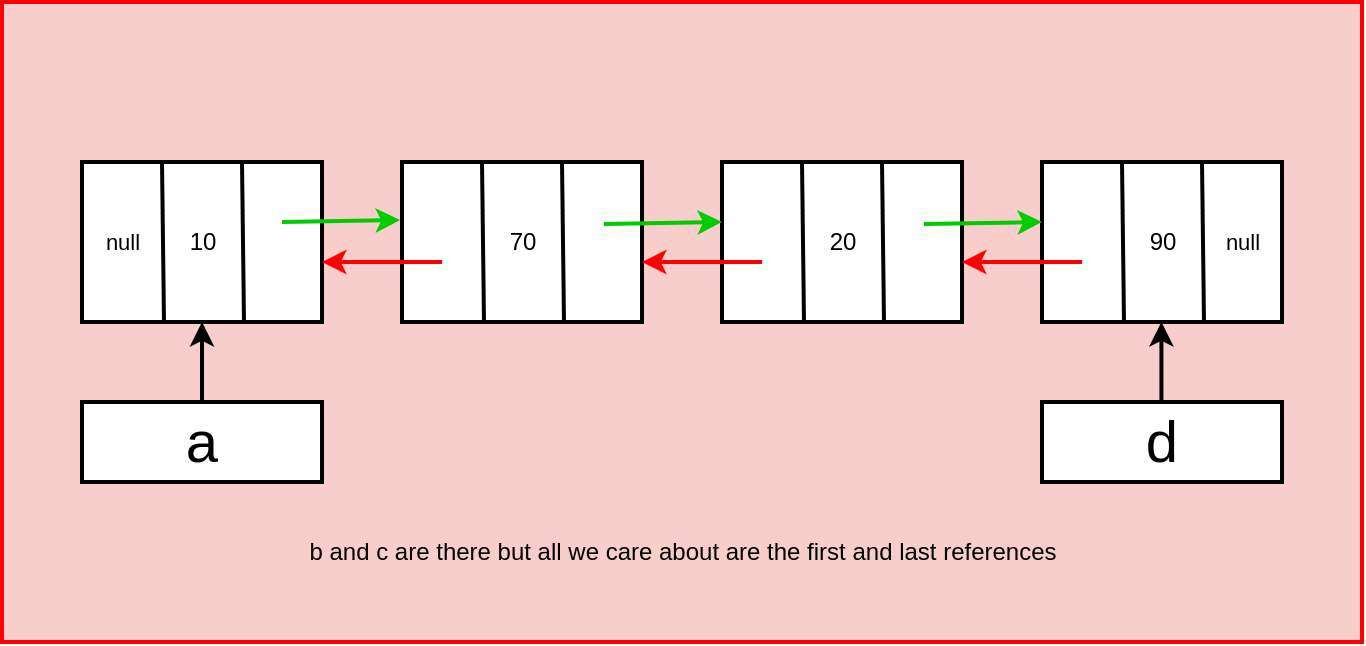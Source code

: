 <mxfile version="24.7.12">
  <diagram name="Page-1" id="pnvVoBZ5i4kmpRvMOao1">
    <mxGraphModel dx="720" dy="398" grid="1" gridSize="10" guides="1" tooltips="1" connect="1" arrows="1" fold="1" page="1" pageScale="1" pageWidth="850" pageHeight="1100" math="0" shadow="0">
      <root>
        <mxCell id="0" />
        <mxCell id="1" parent="0" />
        <mxCell id="nOGWIP9tSTL0KJmNfYc6-30" value="" style="rounded=0;whiteSpace=wrap;html=1;fillColor=#f8cecc;strokeColor=#ff0000;strokeWidth=2;" vertex="1" parent="1">
          <mxGeometry x="40" y="40" width="680" height="320" as="geometry" />
        </mxCell>
        <mxCell id="nOGWIP9tSTL0KJmNfYc6-1" value="" style="rounded=0;whiteSpace=wrap;html=1;strokeWidth=2;" vertex="1" parent="1">
          <mxGeometry x="80" y="120" width="120" height="80" as="geometry" />
        </mxCell>
        <mxCell id="nOGWIP9tSTL0KJmNfYc6-3" value="" style="endArrow=none;html=1;rounded=0;exitX=0.205;exitY=1;exitDx=0;exitDy=0;exitPerimeter=0;strokeWidth=2;" edge="1" parent="1">
          <mxGeometry width="50" height="50" relative="1" as="geometry">
            <mxPoint x="161" y="200" as="sourcePoint" />
            <mxPoint x="160" y="120" as="targetPoint" />
          </mxGeometry>
        </mxCell>
        <mxCell id="nOGWIP9tSTL0KJmNfYc6-4" value="" style="endArrow=none;html=1;rounded=0;exitX=0.205;exitY=1;exitDx=0;exitDy=0;exitPerimeter=0;strokeWidth=2;" edge="1" parent="1">
          <mxGeometry width="50" height="50" relative="1" as="geometry">
            <mxPoint x="121" y="200" as="sourcePoint" />
            <mxPoint x="120" y="120" as="targetPoint" />
          </mxGeometry>
        </mxCell>
        <mxCell id="nOGWIP9tSTL0KJmNfYc6-5" value="" style="rounded=0;whiteSpace=wrap;html=1;strokeWidth=2;" vertex="1" parent="1">
          <mxGeometry x="240" y="120" width="120" height="80" as="geometry" />
        </mxCell>
        <mxCell id="nOGWIP9tSTL0KJmNfYc6-6" value="" style="endArrow=none;html=1;rounded=0;exitX=0.205;exitY=1;exitDx=0;exitDy=0;exitPerimeter=0;strokeWidth=2;" edge="1" parent="1">
          <mxGeometry width="50" height="50" relative="1" as="geometry">
            <mxPoint x="321" y="200" as="sourcePoint" />
            <mxPoint x="320" y="120" as="targetPoint" />
          </mxGeometry>
        </mxCell>
        <mxCell id="nOGWIP9tSTL0KJmNfYc6-7" value="" style="endArrow=none;html=1;rounded=0;exitX=0.205;exitY=1;exitDx=0;exitDy=0;exitPerimeter=0;strokeWidth=2;" edge="1" parent="1">
          <mxGeometry width="50" height="50" relative="1" as="geometry">
            <mxPoint x="281" y="200" as="sourcePoint" />
            <mxPoint x="280" y="120" as="targetPoint" />
          </mxGeometry>
        </mxCell>
        <mxCell id="nOGWIP9tSTL0KJmNfYc6-8" value="" style="rounded=0;whiteSpace=wrap;html=1;strokeWidth=2;" vertex="1" parent="1">
          <mxGeometry x="400" y="120" width="120" height="80" as="geometry" />
        </mxCell>
        <mxCell id="nOGWIP9tSTL0KJmNfYc6-9" value="" style="endArrow=none;html=1;rounded=0;exitX=0.205;exitY=1;exitDx=0;exitDy=0;exitPerimeter=0;strokeWidth=2;" edge="1" parent="1">
          <mxGeometry width="50" height="50" relative="1" as="geometry">
            <mxPoint x="481" y="200" as="sourcePoint" />
            <mxPoint x="480" y="120" as="targetPoint" />
          </mxGeometry>
        </mxCell>
        <mxCell id="nOGWIP9tSTL0KJmNfYc6-10" value="" style="endArrow=none;html=1;rounded=0;exitX=0.205;exitY=1;exitDx=0;exitDy=0;exitPerimeter=0;strokeWidth=2;" edge="1" parent="1">
          <mxGeometry width="50" height="50" relative="1" as="geometry">
            <mxPoint x="441" y="200" as="sourcePoint" />
            <mxPoint x="440" y="120" as="targetPoint" />
          </mxGeometry>
        </mxCell>
        <mxCell id="nOGWIP9tSTL0KJmNfYc6-11" value="" style="rounded=0;whiteSpace=wrap;html=1;strokeWidth=2;" vertex="1" parent="1">
          <mxGeometry x="560" y="120" width="120" height="80" as="geometry" />
        </mxCell>
        <mxCell id="nOGWIP9tSTL0KJmNfYc6-12" value="" style="endArrow=none;html=1;rounded=0;exitX=0.205;exitY=1;exitDx=0;exitDy=0;exitPerimeter=0;strokeWidth=2;" edge="1" parent="1">
          <mxGeometry width="50" height="50" relative="1" as="geometry">
            <mxPoint x="641" y="200" as="sourcePoint" />
            <mxPoint x="640" y="120" as="targetPoint" />
          </mxGeometry>
        </mxCell>
        <mxCell id="nOGWIP9tSTL0KJmNfYc6-13" value="" style="endArrow=none;html=1;rounded=0;exitX=0.205;exitY=1;exitDx=0;exitDy=0;exitPerimeter=0;strokeWidth=2;" edge="1" parent="1">
          <mxGeometry width="50" height="50" relative="1" as="geometry">
            <mxPoint x="601" y="200" as="sourcePoint" />
            <mxPoint x="600" y="120" as="targetPoint" />
          </mxGeometry>
        </mxCell>
        <mxCell id="nOGWIP9tSTL0KJmNfYc6-14" value="" style="endArrow=classic;html=1;rounded=0;entryX=-0.008;entryY=0.363;entryDx=0;entryDy=0;entryPerimeter=0;strokeWidth=2;fontColor=#00CC00;strokeColor=#00CC00;" edge="1" parent="1" target="nOGWIP9tSTL0KJmNfYc6-5">
          <mxGeometry width="50" height="50" relative="1" as="geometry">
            <mxPoint x="180" y="150" as="sourcePoint" />
            <mxPoint x="230" y="100" as="targetPoint" />
          </mxGeometry>
        </mxCell>
        <mxCell id="nOGWIP9tSTL0KJmNfYc6-15" value="" style="endArrow=classic;html=1;rounded=0;entryX=-0.008;entryY=0.363;entryDx=0;entryDy=0;entryPerimeter=0;strokeWidth=2;fontColor=#00CC00;strokeColor=#00CC00;" edge="1" parent="1">
          <mxGeometry width="50" height="50" relative="1" as="geometry">
            <mxPoint x="341" y="151" as="sourcePoint" />
            <mxPoint x="400" y="150" as="targetPoint" />
          </mxGeometry>
        </mxCell>
        <mxCell id="nOGWIP9tSTL0KJmNfYc6-16" value="" style="endArrow=classic;html=1;rounded=0;entryX=-0.008;entryY=0.363;entryDx=0;entryDy=0;entryPerimeter=0;strokeWidth=2;fontColor=#00CC00;strokeColor=#00CC00;" edge="1" parent="1">
          <mxGeometry width="50" height="50" relative="1" as="geometry">
            <mxPoint x="501" y="151" as="sourcePoint" />
            <mxPoint x="560" y="150" as="targetPoint" />
          </mxGeometry>
        </mxCell>
        <mxCell id="nOGWIP9tSTL0KJmNfYc6-17" value="" style="endArrow=classic;html=1;rounded=0;entryX=1;entryY=0.75;entryDx=0;entryDy=0;strokeWidth=2;strokeColor=#ff0000;" edge="1" parent="1">
          <mxGeometry width="50" height="50" relative="1" as="geometry">
            <mxPoint x="580" y="170" as="sourcePoint" />
            <mxPoint x="520.0" y="170" as="targetPoint" />
          </mxGeometry>
        </mxCell>
        <mxCell id="nOGWIP9tSTL0KJmNfYc6-18" value="" style="endArrow=classic;html=1;rounded=0;entryX=1;entryY=0.75;entryDx=0;entryDy=0;strokeWidth=2;strokeColor=#ff0000;" edge="1" parent="1">
          <mxGeometry width="50" height="50" relative="1" as="geometry">
            <mxPoint x="420" y="170" as="sourcePoint" />
            <mxPoint x="360.0" y="170" as="targetPoint" />
          </mxGeometry>
        </mxCell>
        <mxCell id="nOGWIP9tSTL0KJmNfYc6-19" value="" style="endArrow=classic;html=1;rounded=0;entryX=1;entryY=0.75;entryDx=0;entryDy=0;strokeWidth=2;strokeColor=#ff0000;" edge="1" parent="1">
          <mxGeometry width="50" height="50" relative="1" as="geometry">
            <mxPoint x="260" y="170" as="sourcePoint" />
            <mxPoint x="200.0" y="170" as="targetPoint" />
          </mxGeometry>
        </mxCell>
        <mxCell id="nOGWIP9tSTL0KJmNfYc6-20" value="&lt;font style=&quot;font-size: 11px;&quot;&gt;null&lt;/font&gt;" style="text;html=1;align=center;verticalAlign=middle;resizable=0;points=[];autosize=1;strokeColor=none;fillColor=none;strokeWidth=2;" vertex="1" parent="1">
          <mxGeometry x="80" y="145" width="40" height="30" as="geometry" />
        </mxCell>
        <mxCell id="nOGWIP9tSTL0KJmNfYc6-21" value="&lt;font style=&quot;font-size: 11px;&quot;&gt;null&lt;/font&gt;" style="text;html=1;align=center;verticalAlign=middle;resizable=0;points=[];autosize=1;strokeColor=none;fillColor=none;strokeWidth=2;" vertex="1" parent="1">
          <mxGeometry x="640" y="145" width="40" height="30" as="geometry" />
        </mxCell>
        <mxCell id="nOGWIP9tSTL0KJmNfYc6-22" value="10" style="text;html=1;align=center;verticalAlign=middle;resizable=0;points=[];autosize=1;strokeColor=none;fillColor=none;strokeWidth=2;" vertex="1" parent="1">
          <mxGeometry x="120" y="145" width="40" height="30" as="geometry" />
        </mxCell>
        <mxCell id="nOGWIP9tSTL0KJmNfYc6-23" value="70&lt;span style=&quot;color: rgba(0, 0, 0, 0); font-family: monospace; font-size: 0px; text-align: start;&quot;&gt;%3CmxGraphModel%3E%3Croot%3E%3CmxCell%20id%3D%220%22%2F%3E%3CmxCell%20id%3D%221%22%20parent%3D%220%22%2F%3E%3CmxCell%20id%3D%222%22%20value%3D%22%26lt%3Bfont%20style%3D%26quot%3Bfont-size%3A%2011px%3B%26quot%3B%26gt%3Bnull%26lt%3B%2Ffont%26gt%3B%22%20style%3D%22text%3Bhtml%3D1%3Balign%3Dcenter%3BverticalAlign%3Dmiddle%3Bresizable%3D0%3Bpoints%3D%5B%5D%3Bautosize%3D1%3BstrokeColor%3Dnone%3BfillColor%3Dnone%3B%22%20vertex%3D%221%22%20parent%3D%221%22%3E%3CmxGeometry%20x%3D%2280%22%20y%3D%22145%22%20width%3D%2240%22%20height%3D%2230%22%20as%3D%22geometry%22%2F%3E%3C%2FmxCell%3E%3C%2Froot%3E%3C%2FmxGraphModel%3E&lt;/span&gt;" style="text;html=1;align=center;verticalAlign=middle;resizable=0;points=[];autosize=1;strokeColor=none;fillColor=none;strokeWidth=2;" vertex="1" parent="1">
          <mxGeometry x="280" y="145" width="40" height="30" as="geometry" />
        </mxCell>
        <mxCell id="nOGWIP9tSTL0KJmNfYc6-24" value="20" style="text;html=1;align=center;verticalAlign=middle;resizable=0;points=[];autosize=1;strokeColor=none;fillColor=none;strokeWidth=2;" vertex="1" parent="1">
          <mxGeometry x="440" y="145" width="40" height="30" as="geometry" />
        </mxCell>
        <mxCell id="nOGWIP9tSTL0KJmNfYc6-25" value="90" style="text;html=1;align=center;verticalAlign=middle;resizable=0;points=[];autosize=1;strokeColor=none;fillColor=none;strokeWidth=2;" vertex="1" parent="1">
          <mxGeometry x="600" y="145" width="40" height="30" as="geometry" />
        </mxCell>
        <mxCell id="nOGWIP9tSTL0KJmNfYc6-26" value="a" style="rounded=0;whiteSpace=wrap;html=1;strokeWidth=2;fontSize=29;" vertex="1" parent="1">
          <mxGeometry x="80" y="240" width="120" height="40" as="geometry" />
        </mxCell>
        <mxCell id="nOGWIP9tSTL0KJmNfYc6-27" value="d" style="rounded=0;whiteSpace=wrap;html=1;strokeWidth=2;fontSize=29;" vertex="1" parent="1">
          <mxGeometry x="560" y="240" width="120" height="40" as="geometry" />
        </mxCell>
        <mxCell id="nOGWIP9tSTL0KJmNfYc6-28" value="" style="endArrow=classic;html=1;rounded=0;entryX=0.5;entryY=1;entryDx=0;entryDy=0;exitX=0.5;exitY=0;exitDx=0;exitDy=0;strokeWidth=2;" edge="1" parent="1" source="nOGWIP9tSTL0KJmNfYc6-26" target="nOGWIP9tSTL0KJmNfYc6-1">
          <mxGeometry width="50" height="50" relative="1" as="geometry">
            <mxPoint x="130" y="240" as="sourcePoint" />
            <mxPoint x="180" y="190" as="targetPoint" />
          </mxGeometry>
        </mxCell>
        <mxCell id="nOGWIP9tSTL0KJmNfYc6-29" value="" style="endArrow=classic;html=1;rounded=0;entryX=0.5;entryY=1;entryDx=0;entryDy=0;exitX=0.5;exitY=0;exitDx=0;exitDy=0;strokeWidth=2;" edge="1" parent="1">
          <mxGeometry width="50" height="50" relative="1" as="geometry">
            <mxPoint x="619.71" y="240" as="sourcePoint" />
            <mxPoint x="619.71" y="200" as="targetPoint" />
          </mxGeometry>
        </mxCell>
        <mxCell id="nOGWIP9tSTL0KJmNfYc6-31" value="b and c are there but all we care about are the first and last references" style="text;html=1;align=center;verticalAlign=middle;resizable=0;points=[];autosize=1;strokeColor=none;fillColor=none;" vertex="1" parent="1">
          <mxGeometry x="180" y="300" width="400" height="30" as="geometry" />
        </mxCell>
      </root>
    </mxGraphModel>
  </diagram>
</mxfile>
